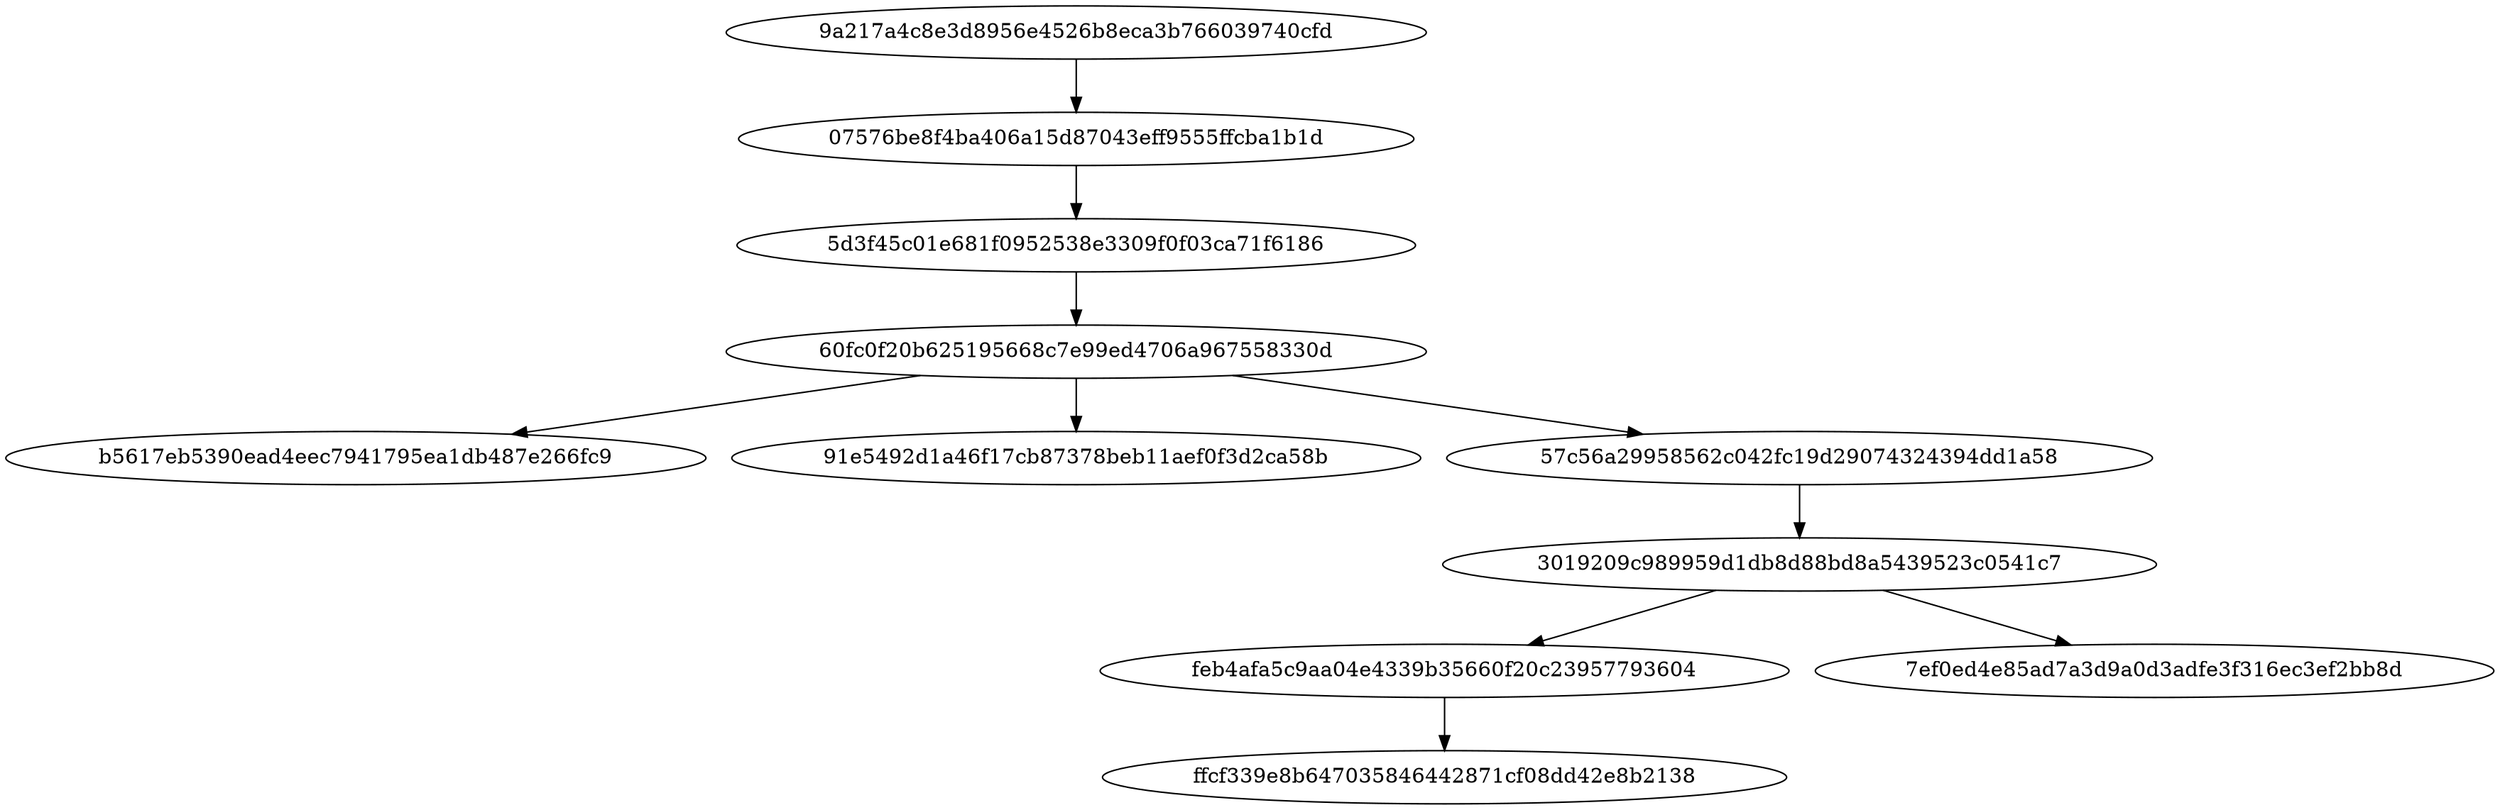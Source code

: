 digraph G {
    "feb4afa5c9aa04e4339b35660f20c23957793604" -> "ffcf339e8b647035846442871cf08dd42e8b2138";
    "60fc0f20b625195668c7e99ed4706a967558330d" -> "b5617eb5390ead4eec7941795ea1db487e266fc9";
    "60fc0f20b625195668c7e99ed4706a967558330d" -> "91e5492d1a46f17cb87378beb11aef0f3d2ca58b";
    "60fc0f20b625195668c7e99ed4706a967558330d" -> "57c56a29958562c042fc19d29074324394dd1a58";
    "3019209c989959d1db8d88bd8a5439523c0541c7" -> "feb4afa5c9aa04e4339b35660f20c23957793604";
    "3019209c989959d1db8d88bd8a5439523c0541c7" -> "7ef0ed4e85ad7a3d9a0d3adfe3f316ec3ef2bb8d";
    "57c56a29958562c042fc19d29074324394dd1a58" -> "3019209c989959d1db8d88bd8a5439523c0541c7";
    "5d3f45c01e681f0952538e3309f0f03ca71f6186" -> "60fc0f20b625195668c7e99ed4706a967558330d";
    "07576be8f4ba406a15d87043eff9555ffcba1b1d" -> "5d3f45c01e681f0952538e3309f0f03ca71f6186";
    "9a217a4c8e3d8956e4526b8eca3b766039740cfd" -> "07576be8f4ba406a15d87043eff9555ffcba1b1d";
}